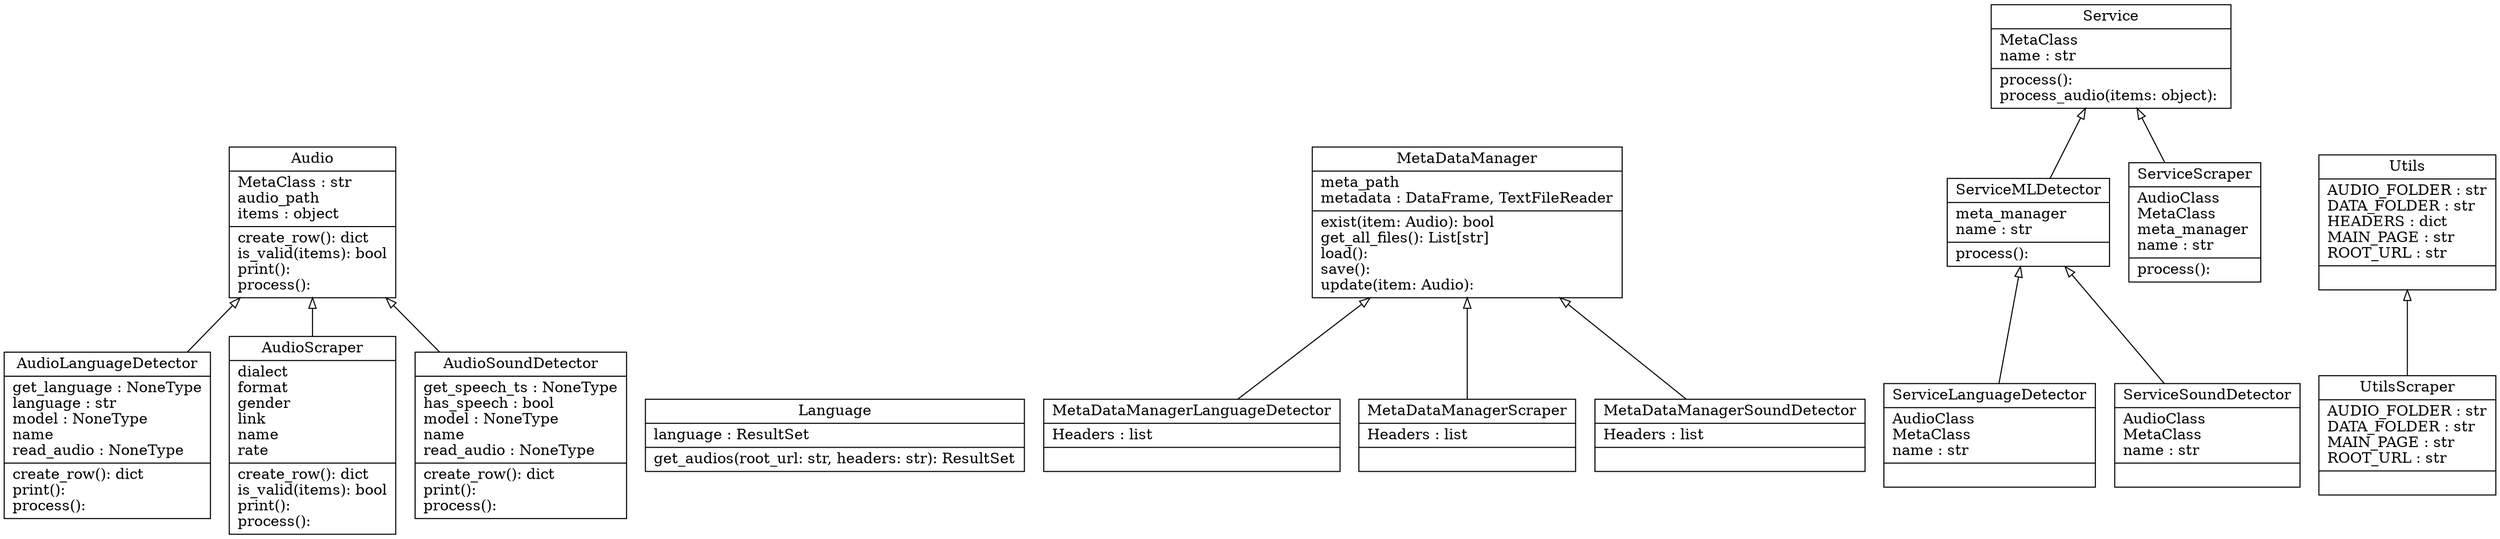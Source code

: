 digraph "classes" {
rankdir=BT
charset="utf-8"
"src.audio.Audio" [color="black", fontcolor="black", label="{Audio|MetaClass : str\laudio_path\litems : object\l|create_row(): dict\lis_valid(items): bool\lprint(): \lprocess(): \l}", shape="record", style="solid"];
"src.audio.AudioLanguageDetector" [color="black", fontcolor="black", label="{AudioLanguageDetector|get_language : NoneType\llanguage : str\lmodel : NoneType\lname\lread_audio : NoneType\l|create_row(): dict\lprint(): \lprocess(): \l}", shape="record", style="solid"];
"src.audio.AudioScraper" [color="black", fontcolor="black", label="{AudioScraper|dialect\lformat\lgender\llink\lname\lrate\l|create_row(): dict\lis_valid(items): bool\lprint(): \lprocess(): \l}", shape="record", style="solid"];
"src.audio.AudioSoundDetector" [color="black", fontcolor="black", label="{AudioSoundDetector|get_speech_ts : NoneType\lhas_speech : bool\lmodel : NoneType\lname\lread_audio : NoneType\l|create_row(): dict\lprint(): \lprocess(): \l}", shape="record", style="solid"];
"src.language.Language" [color="black", fontcolor="black", label="{Language|language : ResultSet\l|get_audios(root_url: str, headers: str): ResultSet\l}", shape="record", style="solid"];
"src.metadatamanager.MetaDataManager" [color="black", fontcolor="black", label="{MetaDataManager|meta_path\lmetadata : DataFrame, TextFileReader\l|exist(item: Audio): bool\lget_all_files(): List[str]\lload(): \lsave(): \lupdate(item: Audio): \l}", shape="record", style="solid"];
"src.metadatamanager.MetaDataManagerLanguageDetector" [color="black", fontcolor="black", label="{MetaDataManagerLanguageDetector|Headers : list\l|}", shape="record", style="solid"];
"src.metadatamanager.MetaDataManagerScraper" [color="black", fontcolor="black", label="{MetaDataManagerScraper|Headers : list\l|}", shape="record", style="solid"];
"src.metadatamanager.MetaDataManagerSoundDetector" [color="black", fontcolor="black", label="{MetaDataManagerSoundDetector|Headers : list\l|}", shape="record", style="solid"];
"src.service.Service" [color="black", fontcolor="black", label="{Service|MetaClass\lname : str\l|process(): \lprocess_audio(items: object): \l}", shape="record", style="solid"];
"src.service.ServiceLanguageDetector" [color="black", fontcolor="black", label="{ServiceLanguageDetector|AudioClass\lMetaClass\lname : str\l|}", shape="record", style="solid"];
"src.service.ServiceMLDetector" [color="black", fontcolor="black", label="{ServiceMLDetector|meta_manager\lname : str\l|process(): \l}", shape="record", style="solid"];
"src.service.ServiceScraper" [color="black", fontcolor="black", label="{ServiceScraper|AudioClass\lMetaClass\lmeta_manager\lname : str\l|process(): \l}", shape="record", style="solid"];
"src.service.ServiceSoundDetector" [color="black", fontcolor="black", label="{ServiceSoundDetector|AudioClass\lMetaClass\lname : str\l|}", shape="record", style="solid"];
"src.utils.Utils" [color="black", fontcolor="black", label="{Utils|AUDIO_FOLDER : str\lDATA_FOLDER : str\lHEADERS : dict\lMAIN_PAGE : str\lROOT_URL : str\l|}", shape="record", style="solid"];
"src.utils.UtilsScraper" [color="black", fontcolor="black", label="{UtilsScraper|AUDIO_FOLDER : str\lDATA_FOLDER : str\lMAIN_PAGE : str\lROOT_URL : str\l|}", shape="record", style="solid"];
"src.audio.AudioLanguageDetector" -> "src.audio.Audio" [arrowhead="empty", arrowtail="none"];
"src.audio.AudioScraper" -> "src.audio.Audio" [arrowhead="empty", arrowtail="none"];
"src.audio.AudioSoundDetector" -> "src.audio.Audio" [arrowhead="empty", arrowtail="none"];
"src.metadatamanager.MetaDataManagerLanguageDetector" -> "src.metadatamanager.MetaDataManager" [arrowhead="empty", arrowtail="none"];
"src.metadatamanager.MetaDataManagerScraper" -> "src.metadatamanager.MetaDataManager" [arrowhead="empty", arrowtail="none"];
"src.metadatamanager.MetaDataManagerSoundDetector" -> "src.metadatamanager.MetaDataManager" [arrowhead="empty", arrowtail="none"];
"src.service.ServiceLanguageDetector" -> "src.service.ServiceMLDetector" [arrowhead="empty", arrowtail="none"];
"src.service.ServiceMLDetector" -> "src.service.Service" [arrowhead="empty", arrowtail="none"];
"src.service.ServiceScraper" -> "src.service.Service" [arrowhead="empty", arrowtail="none"];
"src.service.ServiceSoundDetector" -> "src.service.ServiceMLDetector" [arrowhead="empty", arrowtail="none"];
"src.utils.UtilsScraper" -> "src.utils.Utils" [arrowhead="empty", arrowtail="none"];
}
